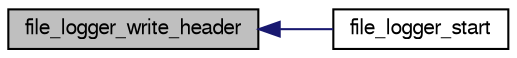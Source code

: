 digraph "file_logger_write_header"
{
  edge [fontname="FreeSans",fontsize="10",labelfontname="FreeSans",labelfontsize="10"];
  node [fontname="FreeSans",fontsize="10",shape=record];
  rankdir="LR";
  Node1 [label="file_logger_write_header",height=0.2,width=0.4,color="black", fillcolor="grey75", style="filled", fontcolor="black"];
  Node1 -> Node2 [dir="back",color="midnightblue",fontsize="10",style="solid",fontname="FreeSans"];
  Node2 [label="file_logger_start",height=0.2,width=0.4,color="black", fillcolor="white", style="filled",URL="$file__logger_8h.html#a8b966ef778bb5d676021e1c925540e5f",tooltip="Start the file logger and open a new file. "];
}
